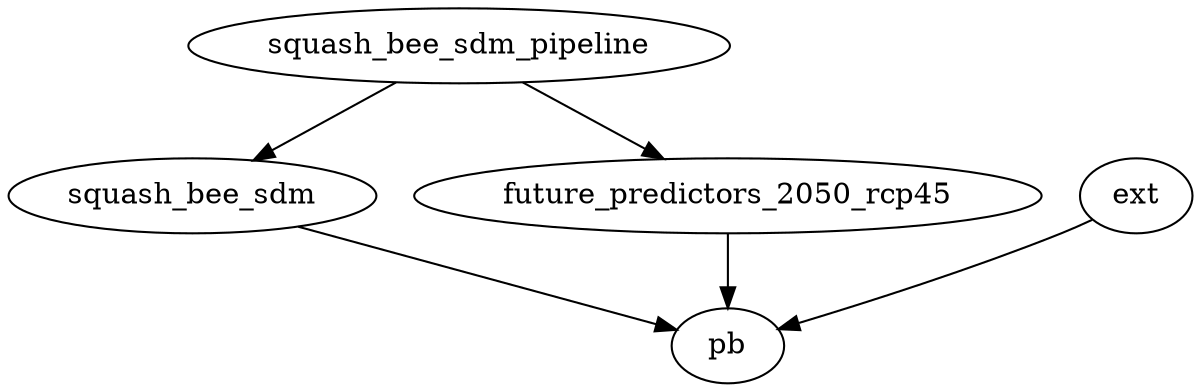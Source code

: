 ## run BIOCLIM with squash bee data
#getlatlon <- function(occurrence_data) {
#  lon = unlist(lapply(occurrence_data[,"decimalLongitude"], as.numeric))
#  lat = unlist(lapply(occurrence_data[,"decimalLatitude"], as.numeric))
#  latlon = cbind(lon,lat)
#  colnames(latlon) <- c("lon","lat")
#  return(as.data.frame(latlon))
#}
#getdates <- function(occurrence_data) {
#  dates_str = lapply(occurrence_data[,"eventDate"], as.character)
#  codes <- dates_str 
#  dates <- t(sapply(codes,substring,first=c(1,6,9),last=c(4,7,10)))
#  colnames(dates) <- c("year","month","day")
#  return(as.data.frame(dates,stringsAsFactors=FALSE))
#}
#great_circle_distance <- function(latlon1,latlon2,r) {
#    phi1 <- latlon1['lat']*pi/180
#    lam1 <- latlon1['lon']*pi/180
#    phi2 <- latlon2['lat']*pi/180
#    lam2 <- latlon2['lon']*pi/180
#    r*atan(sqrt((cos(phi2)*sin(abs(lam2-lam1)))^2+(cos(phi1)*sin(phi2)-sin(phi1)*cos(phi2)*cos(abs(lam2-lam1)))^2)/(sin(phi1)*sin(phi2)+cos(phi1)*cos(phi2)*cos(abs(lam2-lam1))))
#    #r*acos(sin(phi1)*sin(phi2)+cos(phi1)*cos(phi2)*cos(abs(lam2-lam1)))
#}
#sparsify <- function(latlon, delta) {
#    latlon_sparse <- data.frame(lon=c(),lat=c())
#    for (i in 1:nrow(latlon)) {
#        if (nrow(latlon_sparse)>0) {
#            if (all(apply(latlon_sparse,1,function(x) great_circle_distance(x, latlon[i,],6371)>delta))) {
#                latlon_sparse <- rbind(latlon_sparse, data.frame(lon=latlon[i,'lon'],lat=latlon[i,'lat']))
#            }
#        } else {
#            latlon_sparse <- rbind(latlon_sparse, data.frame(lon=latlon[i,'lon'],lat=latlon[i,'lat']))
#        }
#    }
#    latlon_sparse
#}
#rename_predictors <- function(predictors_dest, predictors_src) {
#  names(predictors_dest) <- names(predictors_src)
#  predictors_dest
#}
#library(rgbif)
#library(dismo)
#library(raster)
#library(rbison)
#pipeline_dir <- "/home/cld/dotpipeR/dot/"
digraph squash_bee_sdm {
    squash_bee_sdm_pipeline [expression="eval.Pipeline(read.Pipeline(paste0(pipeline_dir,'squash_bee_sdm.dot')))"]
    squash_bee_sdm_pipeline -> squash_bee_sdm
    squash_bee_sdm [expression="squash_bee_sdm_pipeline['bc']"]
    //future_predictors_2050_rcp45 [function=getData,name="'CMIP5'",var="'bio'",res=10, model="'BC'", rcp=45, year=50];
    squash_bee_sdm_pipeline -> future_predictors_2050_rcp45 
    future_predictors_2050_rcp45 [expression="rename_predictors(getData('CMIP5',var='bio',res=10, model='BC', rcp=45, year=50),squash_bee_sdm_pipeline['predictors'])"];
    ext [function=extent, x=-100, xmax=-32, y=20, ymax=50];

    future_predictors_2050_rcp45 -> pb [name=object];
    squash_bee_sdm -> pb [name=model];
    ext -> pb [name=ext];
    pb [function=predict, progress="''"];
}
